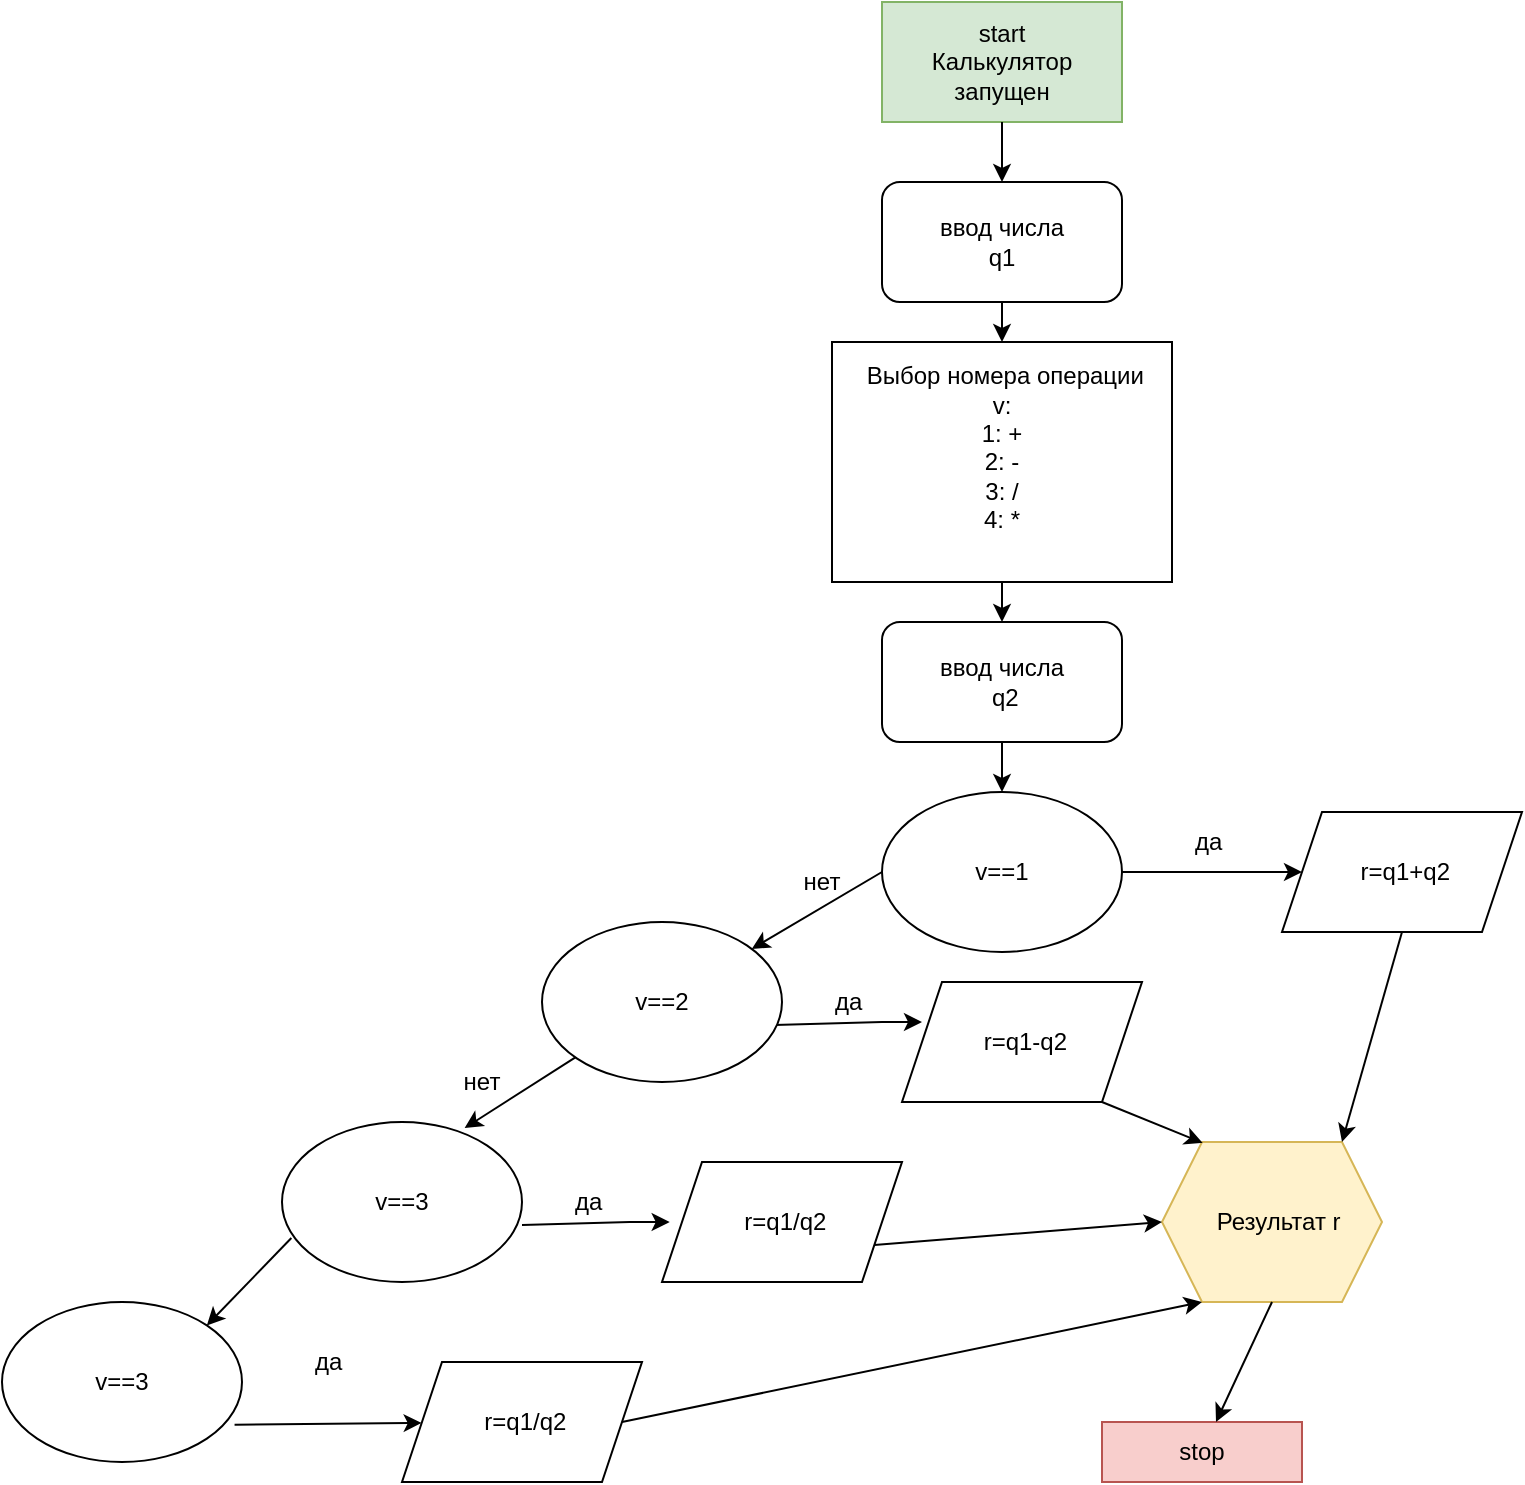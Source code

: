 <mxfile version="20.7.4" type="github">
  <diagram name="Page-1" id="52a04d89-c75d-2922-d76d-85b35f80e030">
    <mxGraphModel dx="662" dy="652" grid="1" gridSize="10" guides="1" tooltips="1" connect="1" arrows="1" fold="1" page="1" pageScale="1" pageWidth="1100" pageHeight="850" background="none" math="0" shadow="0">
      <root>
        <mxCell id="0" />
        <mxCell id="1" parent="0" />
        <mxCell id="_Ksovf9XrUezm23EPMSl-1" value="&lt;div&gt;start&lt;/div&gt;&lt;div&gt;Калькулятор запущен&lt;br&gt;&lt;/div&gt;" style="rounded=0;whiteSpace=wrap;html=1;fillColor=#d5e8d4;strokeColor=#82b366;" vertex="1" parent="1">
          <mxGeometry x="500" y="30" width="120" height="60" as="geometry" />
        </mxCell>
        <mxCell id="_Ksovf9XrUezm23EPMSl-2" value="" style="endArrow=classic;html=1;rounded=0;exitX=0.5;exitY=1;exitDx=0;exitDy=0;" edge="1" parent="1" source="_Ksovf9XrUezm23EPMSl-1">
          <mxGeometry width="50" height="50" relative="1" as="geometry">
            <mxPoint x="520" y="460" as="sourcePoint" />
            <mxPoint x="560" y="120" as="targetPoint" />
          </mxGeometry>
        </mxCell>
        <mxCell id="_Ksovf9XrUezm23EPMSl-3" value="&lt;div&gt;ввод числа&lt;/div&gt;&lt;div&gt;q1&lt;br&gt;&lt;/div&gt;" style="rounded=1;whiteSpace=wrap;html=1;" vertex="1" parent="1">
          <mxGeometry x="500" y="120" width="120" height="60" as="geometry" />
        </mxCell>
        <mxCell id="_Ksovf9XrUezm23EPMSl-4" value="&lt;div&gt;&amp;nbsp;Выбор номера операции&lt;/div&gt;&lt;div&gt;v:&lt;/div&gt;&lt;div&gt;1: +&lt;/div&gt;&lt;div&gt;2: -&lt;/div&gt;&lt;div&gt;3: / &lt;br&gt;&lt;/div&gt;&lt;div&gt;4: * &lt;br&gt;&lt;/div&gt;&lt;div&gt;&lt;br&gt;&lt;/div&gt;" style="rounded=0;whiteSpace=wrap;html=1;" vertex="1" parent="1">
          <mxGeometry x="475" y="200" width="170" height="120" as="geometry" />
        </mxCell>
        <mxCell id="_Ksovf9XrUezm23EPMSl-5" value="" style="endArrow=classic;html=1;rounded=0;exitX=0.5;exitY=1;exitDx=0;exitDy=0;entryX=0.5;entryY=0;entryDx=0;entryDy=0;" edge="1" parent="1" source="_Ksovf9XrUezm23EPMSl-3" target="_Ksovf9XrUezm23EPMSl-4">
          <mxGeometry width="50" height="50" relative="1" as="geometry">
            <mxPoint x="520" y="460" as="sourcePoint" />
            <mxPoint x="570" y="410" as="targetPoint" />
          </mxGeometry>
        </mxCell>
        <mxCell id="_Ksovf9XrUezm23EPMSl-7" value="&lt;div&gt;ввод числа&lt;/div&gt;&amp;nbsp;q2" style="rounded=1;whiteSpace=wrap;html=1;" vertex="1" parent="1">
          <mxGeometry x="500" y="340" width="120" height="60" as="geometry" />
        </mxCell>
        <mxCell id="_Ksovf9XrUezm23EPMSl-8" value="" style="endArrow=classic;html=1;rounded=0;exitX=0.5;exitY=1;exitDx=0;exitDy=0;" edge="1" parent="1" source="_Ksovf9XrUezm23EPMSl-4">
          <mxGeometry width="50" height="50" relative="1" as="geometry">
            <mxPoint x="520" y="460" as="sourcePoint" />
            <mxPoint x="560" y="340" as="targetPoint" />
          </mxGeometry>
        </mxCell>
        <mxCell id="_Ksovf9XrUezm23EPMSl-10" value="v==1" style="ellipse;whiteSpace=wrap;html=1;" vertex="1" parent="1">
          <mxGeometry x="500" y="425" width="120" height="80" as="geometry" />
        </mxCell>
        <mxCell id="_Ksovf9XrUezm23EPMSl-12" value="" style="endArrow=classic;html=1;rounded=0;exitX=1;exitY=0.5;exitDx=0;exitDy=0;" edge="1" parent="1" source="_Ksovf9XrUezm23EPMSl-10">
          <mxGeometry width="50" height="50" relative="1" as="geometry">
            <mxPoint x="620" y="490" as="sourcePoint" />
            <mxPoint x="710" y="465" as="targetPoint" />
          </mxGeometry>
        </mxCell>
        <mxCell id="_Ksovf9XrUezm23EPMSl-13" value="&amp;nbsp; да" style="text;html=1;strokeColor=none;fillColor=none;align=center;verticalAlign=middle;whiteSpace=wrap;rounded=0;" vertex="1" parent="1">
          <mxGeometry x="630" y="440" width="60" height="20" as="geometry" />
        </mxCell>
        <mxCell id="_Ksovf9XrUezm23EPMSl-15" value="" style="endArrow=classic;html=1;rounded=0;exitX=0.5;exitY=1;exitDx=0;exitDy=0;entryX=0.5;entryY=0;entryDx=0;entryDy=0;" edge="1" parent="1" source="_Ksovf9XrUezm23EPMSl-7" target="_Ksovf9XrUezm23EPMSl-10">
          <mxGeometry width="50" height="50" relative="1" as="geometry">
            <mxPoint x="520" y="460" as="sourcePoint" />
            <mxPoint x="570" y="410" as="targetPoint" />
          </mxGeometry>
        </mxCell>
        <mxCell id="_Ksovf9XrUezm23EPMSl-16" value="&amp;nbsp;r=q1+q2" style="shape=parallelogram;perimeter=parallelogramPerimeter;whiteSpace=wrap;html=1;fixedSize=1;" vertex="1" parent="1">
          <mxGeometry x="700" y="435" width="120" height="60" as="geometry" />
        </mxCell>
        <mxCell id="_Ksovf9XrUezm23EPMSl-17" value="нет" style="text;html=1;strokeColor=none;fillColor=none;align=center;verticalAlign=middle;whiteSpace=wrap;rounded=0;" vertex="1" parent="1">
          <mxGeometry x="440" y="460" width="60" height="20" as="geometry" />
        </mxCell>
        <mxCell id="_Ksovf9XrUezm23EPMSl-19" value="" style="endArrow=classic;html=1;rounded=0;exitX=0;exitY=0.5;exitDx=0;exitDy=0;" edge="1" parent="1" source="_Ksovf9XrUezm23EPMSl-10" target="_Ksovf9XrUezm23EPMSl-24">
          <mxGeometry width="50" height="50" relative="1" as="geometry">
            <mxPoint x="620" y="320" as="sourcePoint" />
            <mxPoint x="415.48" y="488.86" as="targetPoint" />
            <Array as="points" />
          </mxGeometry>
        </mxCell>
        <mxCell id="_Ksovf9XrUezm23EPMSl-20" value="" style="endArrow=classic;html=1;rounded=0;exitX=1;exitY=0.75;exitDx=0;exitDy=0;" edge="1" parent="1">
          <mxGeometry width="50" height="50" relative="1" as="geometry">
            <mxPoint x="446.154" y="541.538" as="sourcePoint" />
            <mxPoint x="520" y="540" as="targetPoint" />
            <Array as="points">
              <mxPoint x="500" y="540" />
            </Array>
          </mxGeometry>
        </mxCell>
        <mxCell id="_Ksovf9XrUezm23EPMSl-21" value="&amp;nbsp; да" style="text;html=1;strokeColor=none;fillColor=none;align=center;verticalAlign=middle;whiteSpace=wrap;rounded=0;" vertex="1" parent="1">
          <mxGeometry x="450" y="520" width="60" height="20" as="geometry" />
        </mxCell>
        <mxCell id="_Ksovf9XrUezm23EPMSl-22" value="&amp;nbsp;r=q1-q2" style="shape=parallelogram;perimeter=parallelogramPerimeter;whiteSpace=wrap;html=1;fixedSize=1;" vertex="1" parent="1">
          <mxGeometry x="510" y="520" width="120" height="60" as="geometry" />
        </mxCell>
        <mxCell id="_Ksovf9XrUezm23EPMSl-23" value="" style="endArrow=classic;html=1;rounded=0;entryX=0.761;entryY=0.038;entryDx=0;entryDy=0;entryPerimeter=0;" edge="1" parent="1" source="_Ksovf9XrUezm23EPMSl-24" target="_Ksovf9XrUezm23EPMSl-26">
          <mxGeometry width="50" height="50" relative="1" as="geometry">
            <mxPoint x="180.0" y="621.14" as="sourcePoint" />
            <mxPoint x="265" y="590" as="targetPoint" />
            <Array as="points" />
          </mxGeometry>
        </mxCell>
        <mxCell id="_Ksovf9XrUezm23EPMSl-24" value="v==2" style="ellipse;whiteSpace=wrap;html=1;" vertex="1" parent="1">
          <mxGeometry x="330" y="490" width="120" height="80" as="geometry" />
        </mxCell>
        <mxCell id="_Ksovf9XrUezm23EPMSl-25" value="нет" style="text;html=1;strokeColor=none;fillColor=none;align=center;verticalAlign=middle;whiteSpace=wrap;rounded=0;" vertex="1" parent="1">
          <mxGeometry x="270" y="560" width="60" height="20" as="geometry" />
        </mxCell>
        <mxCell id="_Ksovf9XrUezm23EPMSl-26" value="v==3" style="ellipse;whiteSpace=wrap;html=1;" vertex="1" parent="1">
          <mxGeometry x="200" y="590" width="120" height="80" as="geometry" />
        </mxCell>
        <mxCell id="_Ksovf9XrUezm23EPMSl-27" value="" style="endArrow=classic;html=1;rounded=0;exitX=1;exitY=0.75;exitDx=0;exitDy=0;" edge="1" parent="1">
          <mxGeometry width="50" height="50" relative="1" as="geometry">
            <mxPoint x="320.004" y="641.538" as="sourcePoint" />
            <mxPoint x="393.85" y="640" as="targetPoint" />
            <Array as="points">
              <mxPoint x="373.85" y="640" />
            </Array>
          </mxGeometry>
        </mxCell>
        <mxCell id="_Ksovf9XrUezm23EPMSl-29" value="&amp;nbsp;r=q1/q2" style="shape=parallelogram;perimeter=parallelogramPerimeter;whiteSpace=wrap;html=1;fixedSize=1;" vertex="1" parent="1">
          <mxGeometry x="390" y="610" width="120" height="60" as="geometry" />
        </mxCell>
        <mxCell id="_Ksovf9XrUezm23EPMSl-30" value="v==3" style="ellipse;whiteSpace=wrap;html=1;" vertex="1" parent="1">
          <mxGeometry x="60" y="680" width="120" height="80" as="geometry" />
        </mxCell>
        <mxCell id="_Ksovf9XrUezm23EPMSl-31" value="" style="endArrow=classic;html=1;rounded=0;exitX=0.039;exitY=0.725;exitDx=0;exitDy=0;entryX=1;entryY=0;entryDx=0;entryDy=0;exitPerimeter=0;" edge="1" parent="1" source="_Ksovf9XrUezm23EPMSl-26" target="_Ksovf9XrUezm23EPMSl-30">
          <mxGeometry width="50" height="50" relative="1" as="geometry">
            <mxPoint x="351.308" y="563.372" as="sourcePoint" />
            <mxPoint x="275.0" y="600" as="targetPoint" />
            <Array as="points" />
          </mxGeometry>
        </mxCell>
        <mxCell id="_Ksovf9XrUezm23EPMSl-32" value="&amp;nbsp;r=q1/q2" style="shape=parallelogram;perimeter=parallelogramPerimeter;whiteSpace=wrap;html=1;fixedSize=1;" vertex="1" parent="1">
          <mxGeometry x="260" y="710" width="120" height="60" as="geometry" />
        </mxCell>
        <mxCell id="_Ksovf9XrUezm23EPMSl-35" value="&amp;nbsp; да" style="text;html=1;strokeColor=none;fillColor=none;align=center;verticalAlign=middle;whiteSpace=wrap;rounded=0;" vertex="1" parent="1">
          <mxGeometry x="320" y="620" width="60" height="20" as="geometry" />
        </mxCell>
        <mxCell id="_Ksovf9XrUezm23EPMSl-36" value="&amp;nbsp; да" style="text;html=1;strokeColor=none;fillColor=none;align=center;verticalAlign=middle;whiteSpace=wrap;rounded=0;" vertex="1" parent="1">
          <mxGeometry x="190" y="700" width="60" height="20" as="geometry" />
        </mxCell>
        <mxCell id="_Ksovf9XrUezm23EPMSl-37" value="" style="endArrow=classic;html=1;rounded=0;exitX=0.969;exitY=0.767;exitDx=0;exitDy=0;exitPerimeter=0;" edge="1" parent="1" source="_Ksovf9XrUezm23EPMSl-30" target="_Ksovf9XrUezm23EPMSl-32">
          <mxGeometry width="50" height="50" relative="1" as="geometry">
            <mxPoint x="456.154" y="551.538" as="sourcePoint" />
            <mxPoint x="530" y="550" as="targetPoint" />
            <Array as="points" />
          </mxGeometry>
        </mxCell>
        <mxCell id="_Ksovf9XrUezm23EPMSl-38" value="stop" style="rounded=0;whiteSpace=wrap;html=1;fillColor=#f8cecc;strokeColor=#b85450;" vertex="1" parent="1">
          <mxGeometry x="610" y="740" width="100" height="30" as="geometry" />
        </mxCell>
        <mxCell id="_Ksovf9XrUezm23EPMSl-39" value="&amp;nbsp; Результат r" style="shape=hexagon;perimeter=hexagonPerimeter2;whiteSpace=wrap;html=1;fixedSize=1;fillColor=#fff2cc;strokeColor=#d6b656;" vertex="1" parent="1">
          <mxGeometry x="640" y="600" width="110" height="80" as="geometry" />
        </mxCell>
        <mxCell id="_Ksovf9XrUezm23EPMSl-40" value="" style="endArrow=classic;html=1;rounded=0;exitX=0.5;exitY=1;exitDx=0;exitDy=0;" edge="1" parent="1" source="_Ksovf9XrUezm23EPMSl-16">
          <mxGeometry width="50" height="50" relative="1" as="geometry">
            <mxPoint x="490" y="590" as="sourcePoint" />
            <mxPoint x="730" y="600" as="targetPoint" />
          </mxGeometry>
        </mxCell>
        <mxCell id="_Ksovf9XrUezm23EPMSl-41" value="" style="endArrow=classic;html=1;rounded=0;entryX=0.185;entryY=0.006;entryDx=0;entryDy=0;entryPerimeter=0;" edge="1" parent="1" target="_Ksovf9XrUezm23EPMSl-39">
          <mxGeometry width="50" height="50" relative="1" as="geometry">
            <mxPoint x="610" y="580" as="sourcePoint" />
            <mxPoint x="540" y="540" as="targetPoint" />
          </mxGeometry>
        </mxCell>
        <mxCell id="_Ksovf9XrUezm23EPMSl-42" value="" style="endArrow=classic;html=1;rounded=0;exitX=1;exitY=0.75;exitDx=0;exitDy=0;entryX=0;entryY=0.5;entryDx=0;entryDy=0;" edge="1" parent="1" source="_Ksovf9XrUezm23EPMSl-29" target="_Ksovf9XrUezm23EPMSl-39">
          <mxGeometry width="50" height="50" relative="1" as="geometry">
            <mxPoint x="490" y="590" as="sourcePoint" />
            <mxPoint x="540" y="540" as="targetPoint" />
            <Array as="points">
              <mxPoint x="640" y="640" />
            </Array>
          </mxGeometry>
        </mxCell>
        <mxCell id="_Ksovf9XrUezm23EPMSl-43" value="" style="endArrow=classic;html=1;rounded=0;exitX=1;exitY=0.5;exitDx=0;exitDy=0;" edge="1" parent="1" source="_Ksovf9XrUezm23EPMSl-32">
          <mxGeometry width="50" height="50" relative="1" as="geometry">
            <mxPoint x="490" y="590" as="sourcePoint" />
            <mxPoint x="660" y="680" as="targetPoint" />
          </mxGeometry>
        </mxCell>
        <mxCell id="_Ksovf9XrUezm23EPMSl-44" value="" style="endArrow=classic;html=1;rounded=0;exitX=0.5;exitY=1;exitDx=0;exitDy=0;" edge="1" parent="1" source="_Ksovf9XrUezm23EPMSl-39" target="_Ksovf9XrUezm23EPMSl-38">
          <mxGeometry width="50" height="50" relative="1" as="geometry">
            <mxPoint x="490" y="590" as="sourcePoint" />
            <mxPoint x="540" y="540" as="targetPoint" />
          </mxGeometry>
        </mxCell>
      </root>
    </mxGraphModel>
  </diagram>
</mxfile>
